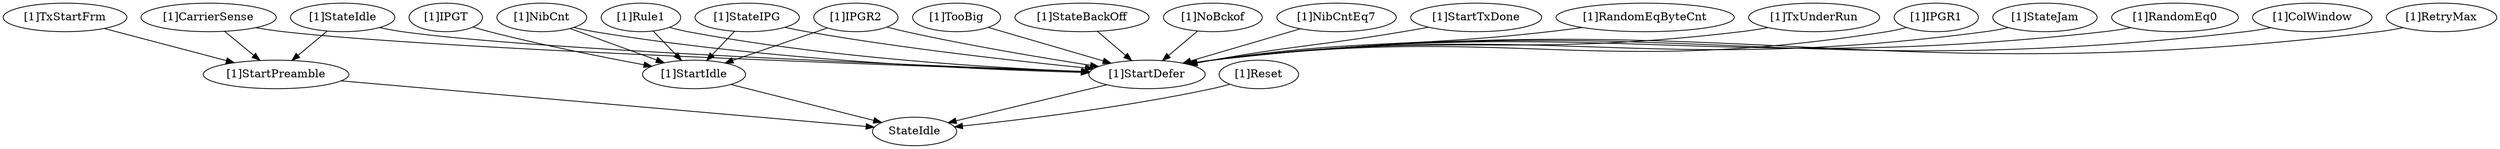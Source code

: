 strict digraph "" {
	"[1]TooBig"	 [complexity=23,
		importance=0.163567432036,
		rank=0.00711162747981];
	"[1]StartDefer"	 [complexity=2,
		importance=0.152689522845,
		rank=0.0763447614223];
	"[1]TooBig" -> "[1]StartDefer";
	"[1]StateBackOff"	 [complexity=23,
		importance=0.1767507206,
		rank=0.00768481393914];
	"[1]StateBackOff" -> "[1]StartDefer";
	"[1]NoBckof"	 [complexity=23,
		importance=0.163567432036,
		rank=0.00711162747981];
	"[1]NoBckof" -> "[1]StartDefer";
	"[1]CarrierSense"	 [complexity=6,
		importance=0.0973884340619,
		rank=0.016231405677];
	"[1]CarrierSense" -> "[1]StartDefer";
	"[1]StartPreamble"	 [complexity=2,
		importance=0.0865105248709,
		rank=0.0432552624355];
	"[1]CarrierSense" -> "[1]StartPreamble";
	"[1]StartIdle"	 [complexity=1,
		importance=0.0731372757587,
		rank=0.0731372757587];
	StateIdle	 [complexity=0,
		importance=0.0327780691281,
		rank=0.0];
	"[1]StartIdle" -> StateIdle;
	"[1]StateIPG"	 [complexity=9,
		importance=0.110702989905,
		rank=0.0123003322117];
	"[1]StateIPG" -> "[1]StartIdle";
	"[1]StateIPG" -> "[1]StartDefer";
	"[1]NibCntEq7"	 [complexity=23,
		importance=0.163567432036,
		rank=0.00711162747981];
	"[1]NibCntEq7" -> "[1]StartDefer";
	"[1]IPGT"	 [complexity=9,
		importance=0.0840151849498,
		rank=0.00933502054997];
	"[1]IPGT" -> "[1]StartIdle";
	"[1]StartTxDone"	 [complexity=23,
		importance=0.163567432036,
		rank=0.00711162747981];
	"[1]StartTxDone" -> "[1]StartDefer";
	"[1]RandomEqByteCnt"	 [complexity=23,
		importance=0.163567432036,
		rank=0.00711162747981];
	"[1]RandomEqByteCnt" -> "[1]StartDefer";
	"[1]TxUnderRun"	 [complexity=23,
		importance=0.163567432036,
		rank=0.00711162747981];
	"[1]TxUnderRun" -> "[1]StartDefer";
	"[1]TxStartFrm"	 [complexity=6,
		importance=0.0973884340619,
		rank=0.016231405677];
	"[1]TxStartFrm" -> "[1]StartPreamble";
	"[1]IPGR2"	 [complexity=9,
		importance=0.0840151849498,
		rank=0.00933502054997];
	"[1]IPGR2" -> "[1]StartIdle";
	"[1]IPGR2" -> "[1]StartDefer";
	"[1]IPGR1"	 [complexity=23,
		importance=0.163567432036,
		rank=0.00711162747981];
	"[1]IPGR1" -> "[1]StartDefer";
	"[1]NibCnt"	 [complexity=9,
		importance=0.0840151849498,
		rank=0.00933502054997];
	"[1]NibCnt" -> "[1]StartIdle";
	"[1]NibCnt" -> "[1]StartDefer";
	"[1]Reset"	 [complexity=1,
		importance=0.109212116575,
		rank=0.109212116575];
	"[1]Reset" -> StateIdle;
	"[1]StateJam"	 [complexity=23,
		importance=0.18564423371,
		rank=0.00807148842217];
	"[1]StateJam" -> "[1]StartDefer";
	"[1]StartDefer" -> StateIdle;
	"[1]StateIdle"	 [complexity=6,
		importance=0.119288593999,
		rank=0.0198814323332];
	"[1]StateIdle" -> "[1]StartDefer";
	"[1]StateIdle" -> "[1]StartPreamble";
	"[1]RandomEq0"	 [complexity=23,
		importance=0.163567432036,
		rank=0.00711162747981];
	"[1]RandomEq0" -> "[1]StartDefer";
	"[1]Rule1"	 [complexity=9,
		importance=0.109986288901,
		rank=0.0122206987668];
	"[1]Rule1" -> "[1]StartIdle";
	"[1]Rule1" -> "[1]StartDefer";
	"[1]ColWindow"	 [complexity=23,
		importance=0.163567432036,
		rank=0.00711162747981];
	"[1]ColWindow" -> "[1]StartDefer";
	"[1]StartPreamble" -> StateIdle;
	"[1]RetryMax"	 [complexity=23,
		importance=0.163567432036,
		rank=0.00711162747981];
	"[1]RetryMax" -> "[1]StartDefer";
}
